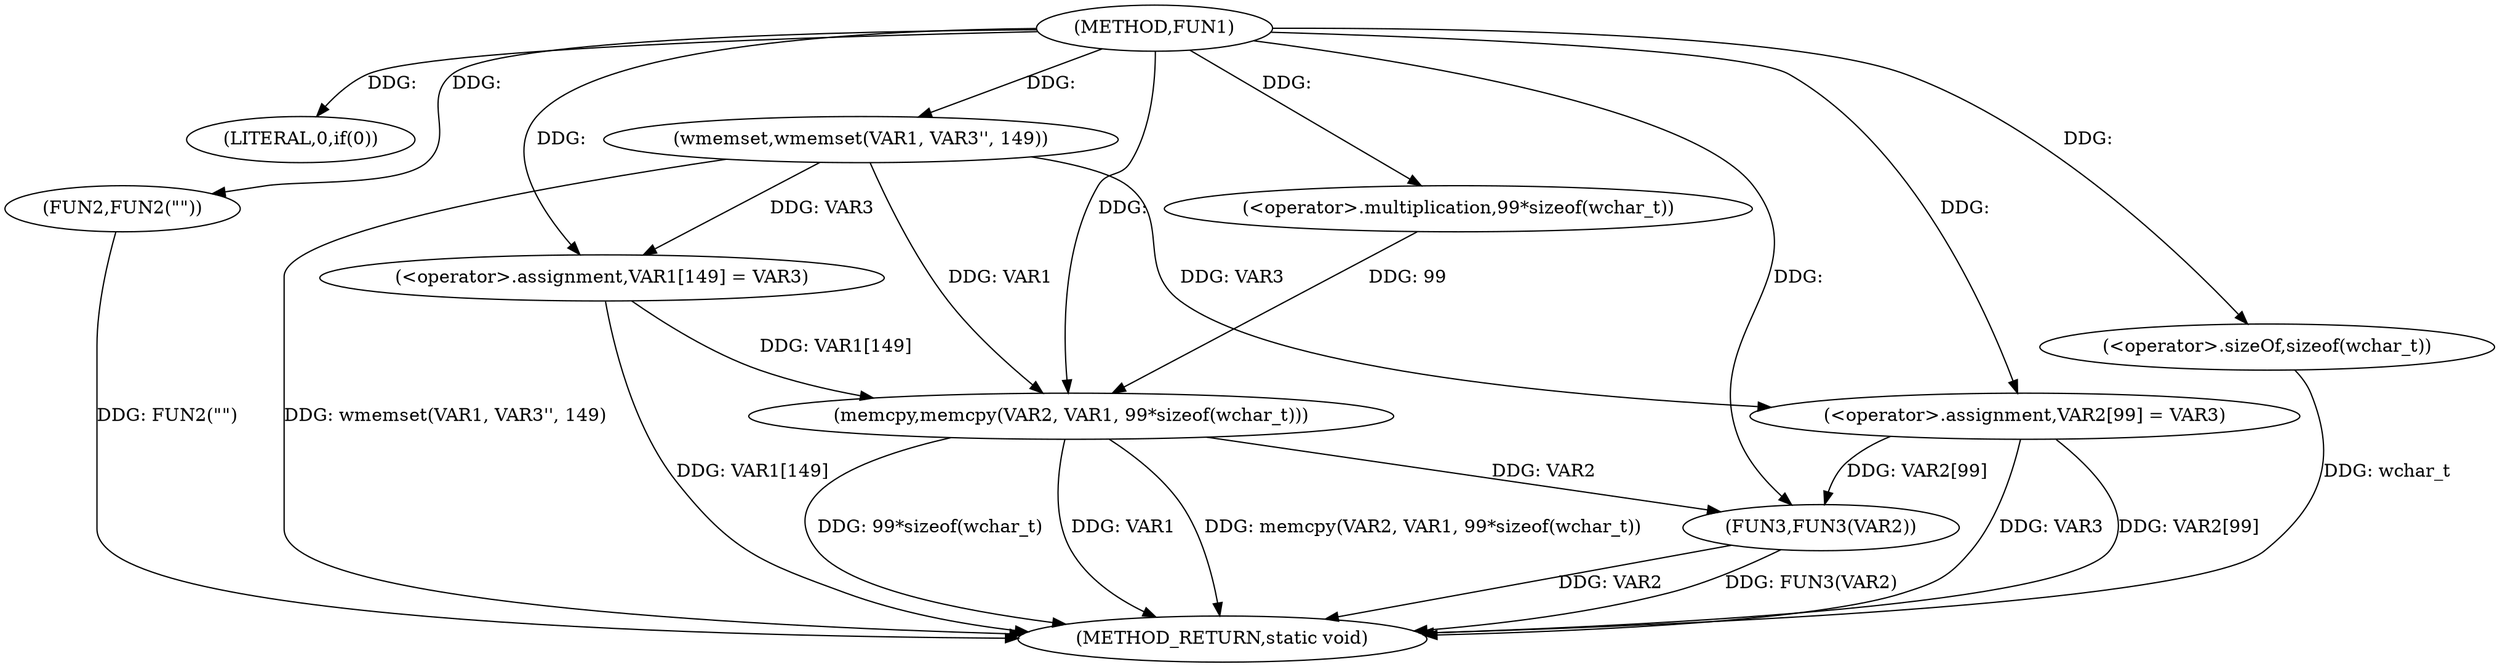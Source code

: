 digraph FUN1 {  
"1000100" [label = "(METHOD,FUN1)" ]
"1000135" [label = "(METHOD_RETURN,static void)" ]
"1000103" [label = "(LITERAL,0,if(0))" ]
"1000105" [label = "(FUN2,FUN2(\"\"))" ]
"1000112" [label = "(wmemset,wmemset(VAR1, VAR3'', 149))" ]
"1000116" [label = "(<operator>.assignment,VAR1[149] = VAR3)" ]
"1000121" [label = "(memcpy,memcpy(VAR2, VAR1, 99*sizeof(wchar_t)))" ]
"1000124" [label = "(<operator>.multiplication,99*sizeof(wchar_t))" ]
"1000126" [label = "(<operator>.sizeOf,sizeof(wchar_t))" ]
"1000128" [label = "(<operator>.assignment,VAR2[99] = VAR3)" ]
"1000133" [label = "(FUN3,FUN3(VAR2))" ]
  "1000116" -> "1000135"  [ label = "DDG: VAR1[149]"] 
  "1000105" -> "1000135"  [ label = "DDG: FUN2(\"\")"] 
  "1000121" -> "1000135"  [ label = "DDG: memcpy(VAR2, VAR1, 99*sizeof(wchar_t))"] 
  "1000126" -> "1000135"  [ label = "DDG: wchar_t"] 
  "1000121" -> "1000135"  [ label = "DDG: 99*sizeof(wchar_t)"] 
  "1000121" -> "1000135"  [ label = "DDG: VAR1"] 
  "1000128" -> "1000135"  [ label = "DDG: VAR3"] 
  "1000128" -> "1000135"  [ label = "DDG: VAR2[99]"] 
  "1000133" -> "1000135"  [ label = "DDG: VAR2"] 
  "1000133" -> "1000135"  [ label = "DDG: FUN3(VAR2)"] 
  "1000112" -> "1000135"  [ label = "DDG: wmemset(VAR1, VAR3'', 149)"] 
  "1000100" -> "1000103"  [ label = "DDG: "] 
  "1000100" -> "1000105"  [ label = "DDG: "] 
  "1000100" -> "1000112"  [ label = "DDG: "] 
  "1000112" -> "1000116"  [ label = "DDG: VAR3"] 
  "1000100" -> "1000116"  [ label = "DDG: "] 
  "1000100" -> "1000121"  [ label = "DDG: "] 
  "1000116" -> "1000121"  [ label = "DDG: VAR1[149]"] 
  "1000112" -> "1000121"  [ label = "DDG: VAR1"] 
  "1000124" -> "1000121"  [ label = "DDG: 99"] 
  "1000100" -> "1000124"  [ label = "DDG: "] 
  "1000100" -> "1000126"  [ label = "DDG: "] 
  "1000100" -> "1000128"  [ label = "DDG: "] 
  "1000112" -> "1000128"  [ label = "DDG: VAR3"] 
  "1000128" -> "1000133"  [ label = "DDG: VAR2[99]"] 
  "1000121" -> "1000133"  [ label = "DDG: VAR2"] 
  "1000100" -> "1000133"  [ label = "DDG: "] 
}
